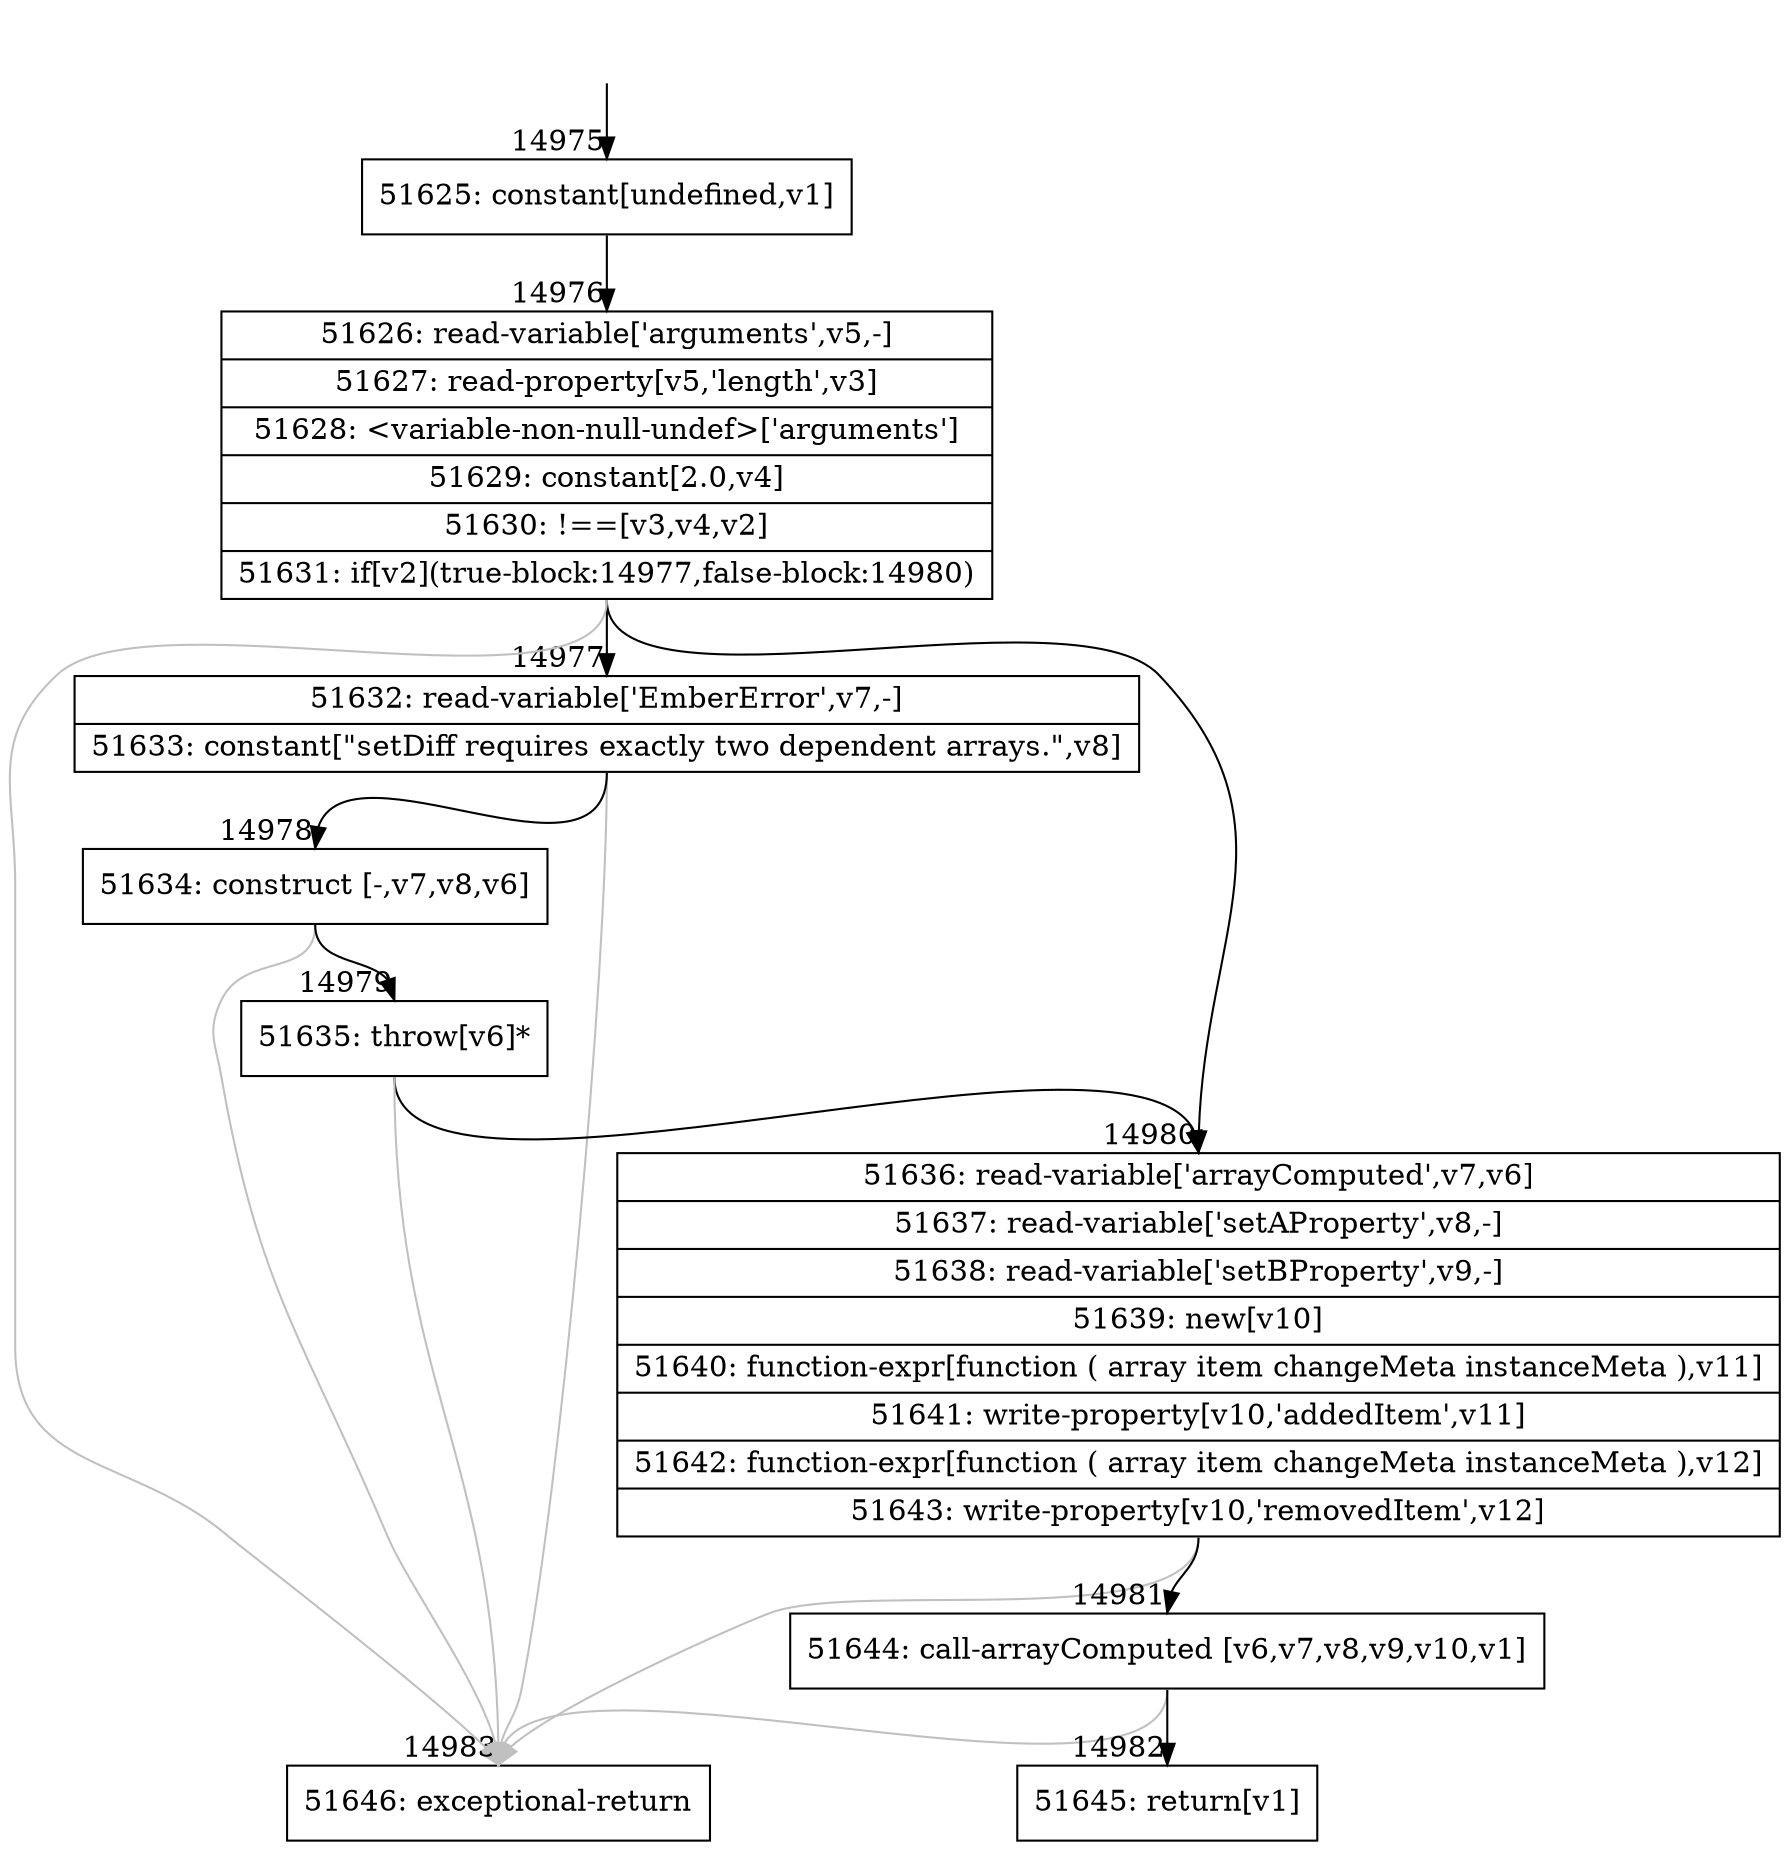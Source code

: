 digraph {
rankdir="TD"
BB_entry1260[shape=none,label=""];
BB_entry1260 -> BB14975 [tailport=s, headport=n, headlabel="    14975"]
BB14975 [shape=record label="{51625: constant[undefined,v1]}" ] 
BB14975 -> BB14976 [tailport=s, headport=n, headlabel="      14976"]
BB14976 [shape=record label="{51626: read-variable['arguments',v5,-]|51627: read-property[v5,'length',v3]|51628: \<variable-non-null-undef\>['arguments']|51629: constant[2.0,v4]|51630: !==[v3,v4,v2]|51631: if[v2](true-block:14977,false-block:14980)}" ] 
BB14976 -> BB14977 [tailport=s, headport=n, headlabel="      14977"]
BB14976 -> BB14980 [tailport=s, headport=n, headlabel="      14980"]
BB14976 -> BB14983 [tailport=s, headport=n, color=gray, headlabel="      14983"]
BB14977 [shape=record label="{51632: read-variable['EmberError',v7,-]|51633: constant[\"setDiff requires exactly two dependent arrays.\",v8]}" ] 
BB14977 -> BB14978 [tailport=s, headport=n, headlabel="      14978"]
BB14977 -> BB14983 [tailport=s, headport=n, color=gray]
BB14978 [shape=record label="{51634: construct [-,v7,v8,v6]}" ] 
BB14978 -> BB14979 [tailport=s, headport=n, headlabel="      14979"]
BB14978 -> BB14983 [tailport=s, headport=n, color=gray]
BB14979 [shape=record label="{51635: throw[v6]*}" ] 
BB14979 -> BB14980 [tailport=s, headport=n]
BB14979 -> BB14983 [tailport=s, headport=n, color=gray]
BB14980 [shape=record label="{51636: read-variable['arrayComputed',v7,v6]|51637: read-variable['setAProperty',v8,-]|51638: read-variable['setBProperty',v9,-]|51639: new[v10]|51640: function-expr[function ( array item changeMeta instanceMeta ),v11]|51641: write-property[v10,'addedItem',v11]|51642: function-expr[function ( array item changeMeta instanceMeta ),v12]|51643: write-property[v10,'removedItem',v12]}" ] 
BB14980 -> BB14981 [tailport=s, headport=n, headlabel="      14981"]
BB14980 -> BB14983 [tailport=s, headport=n, color=gray]
BB14981 [shape=record label="{51644: call-arrayComputed [v6,v7,v8,v9,v10,v1]}" ] 
BB14981 -> BB14982 [tailport=s, headport=n, headlabel="      14982"]
BB14981 -> BB14983 [tailport=s, headport=n, color=gray]
BB14982 [shape=record label="{51645: return[v1]}" ] 
BB14983 [shape=record label="{51646: exceptional-return}" ] 
//#$~ 27611
}
